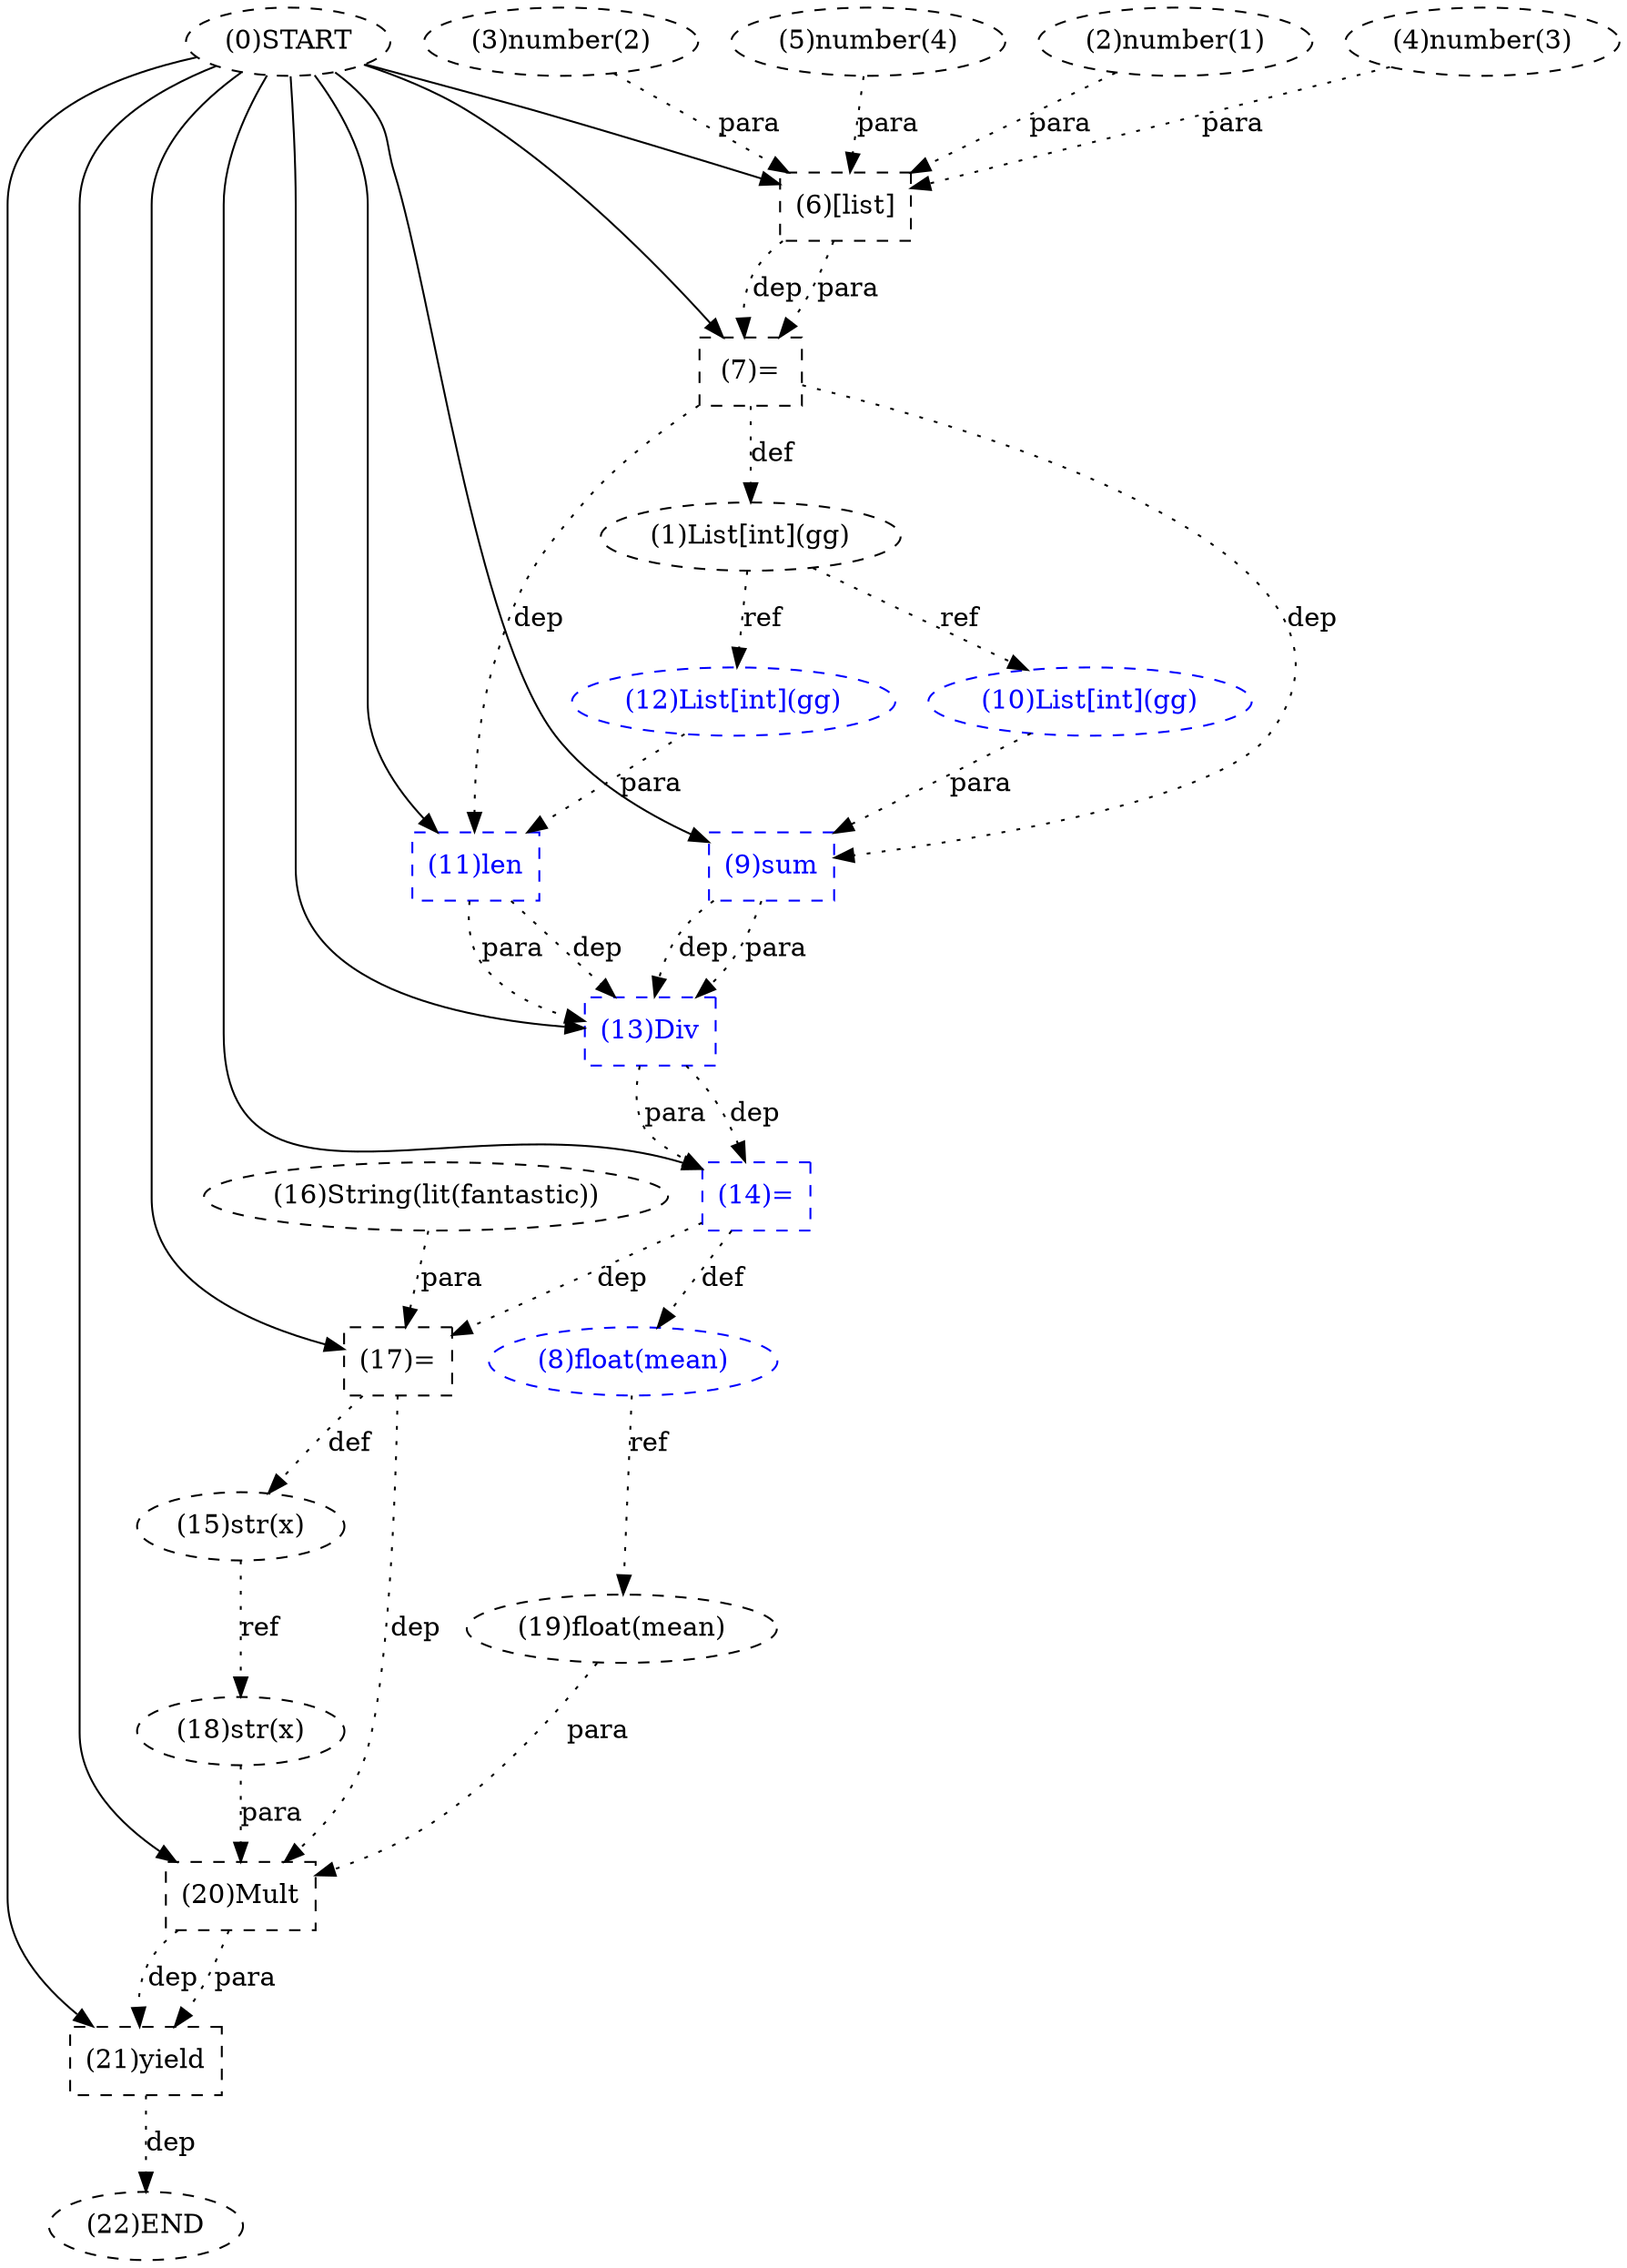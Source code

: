 digraph G {
1 [label="(14)=" shape=box style=dashed color=blue fontcolor=blue]
2 [label="(2)number(1)" shape=ellipse style=dashed]
3 [label="(4)number(3)" shape=ellipse style=dashed]
4 [label="(22)END" style=dashed]
5 [label="(9)sum" shape=box style=dashed color=blue fontcolor=blue]
6 [label="(1)List[int](gg)" shape=ellipse style=dashed]
7 [label="(11)len" shape=box style=dashed color=blue fontcolor=blue]
8 [label="(19)float(mean)" shape=ellipse style=dashed]
9 [label="(21)yield" shape=box style=dashed]
10 [label="(3)number(2)" shape=ellipse style=dashed]
11 [label="(7)=" shape=box style=dashed]
12 [label="(18)str(x)" shape=ellipse style=dashed]
13 [label="(12)List[int](gg)" shape=ellipse style=dashed color=blue fontcolor=blue]
14 [label="(5)number(4)" shape=ellipse style=dashed]
15 [label="(20)Mult" shape=box style=dashed]
16 [label="(0)START" style=dashed]
17 [label="(17)=" shape=box style=dashed]
18 [label="(6)[list]" shape=box style=dashed]
19 [label="(10)List[int](gg)" shape=ellipse style=dashed color=blue fontcolor=blue]
20 [label="(13)Div" shape=box style=dashed color=blue fontcolor=blue]
21 [label="(15)str(x)" shape=ellipse style=dashed]
22 [label="(16)String(lit(fantastic))" shape=ellipse style=dashed]
23 [label="(8)float(mean)" shape=ellipse style=dashed color=blue fontcolor=blue]
16 -> 1 [label="" style=solid];
20 -> 1 [label="dep" style=dotted];
20 -> 1 [label="para" style=dotted];
9 -> 4 [label="dep" style=dotted];
16 -> 5 [label="" style=solid];
19 -> 5 [label="para" style=dotted];
11 -> 5 [label="dep" style=dotted];
11 -> 6 [label="def" style=dotted];
16 -> 7 [label="" style=solid];
13 -> 7 [label="para" style=dotted];
11 -> 7 [label="dep" style=dotted];
23 -> 8 [label="ref" style=dotted];
16 -> 9 [label="" style=solid];
15 -> 9 [label="dep" style=dotted];
15 -> 9 [label="para" style=dotted];
16 -> 11 [label="" style=solid];
18 -> 11 [label="dep" style=dotted];
18 -> 11 [label="para" style=dotted];
21 -> 12 [label="ref" style=dotted];
6 -> 13 [label="ref" style=dotted];
16 -> 15 [label="" style=solid];
12 -> 15 [label="para" style=dotted];
8 -> 15 [label="para" style=dotted];
17 -> 15 [label="dep" style=dotted];
16 -> 17 [label="" style=solid];
22 -> 17 [label="para" style=dotted];
1 -> 17 [label="dep" style=dotted];
16 -> 18 [label="" style=solid];
2 -> 18 [label="para" style=dotted];
10 -> 18 [label="para" style=dotted];
3 -> 18 [label="para" style=dotted];
14 -> 18 [label="para" style=dotted];
6 -> 19 [label="ref" style=dotted];
16 -> 20 [label="" style=solid];
5 -> 20 [label="dep" style=dotted];
5 -> 20 [label="para" style=dotted];
7 -> 20 [label="dep" style=dotted];
7 -> 20 [label="para" style=dotted];
17 -> 21 [label="def" style=dotted];
1 -> 23 [label="def" style=dotted];
}